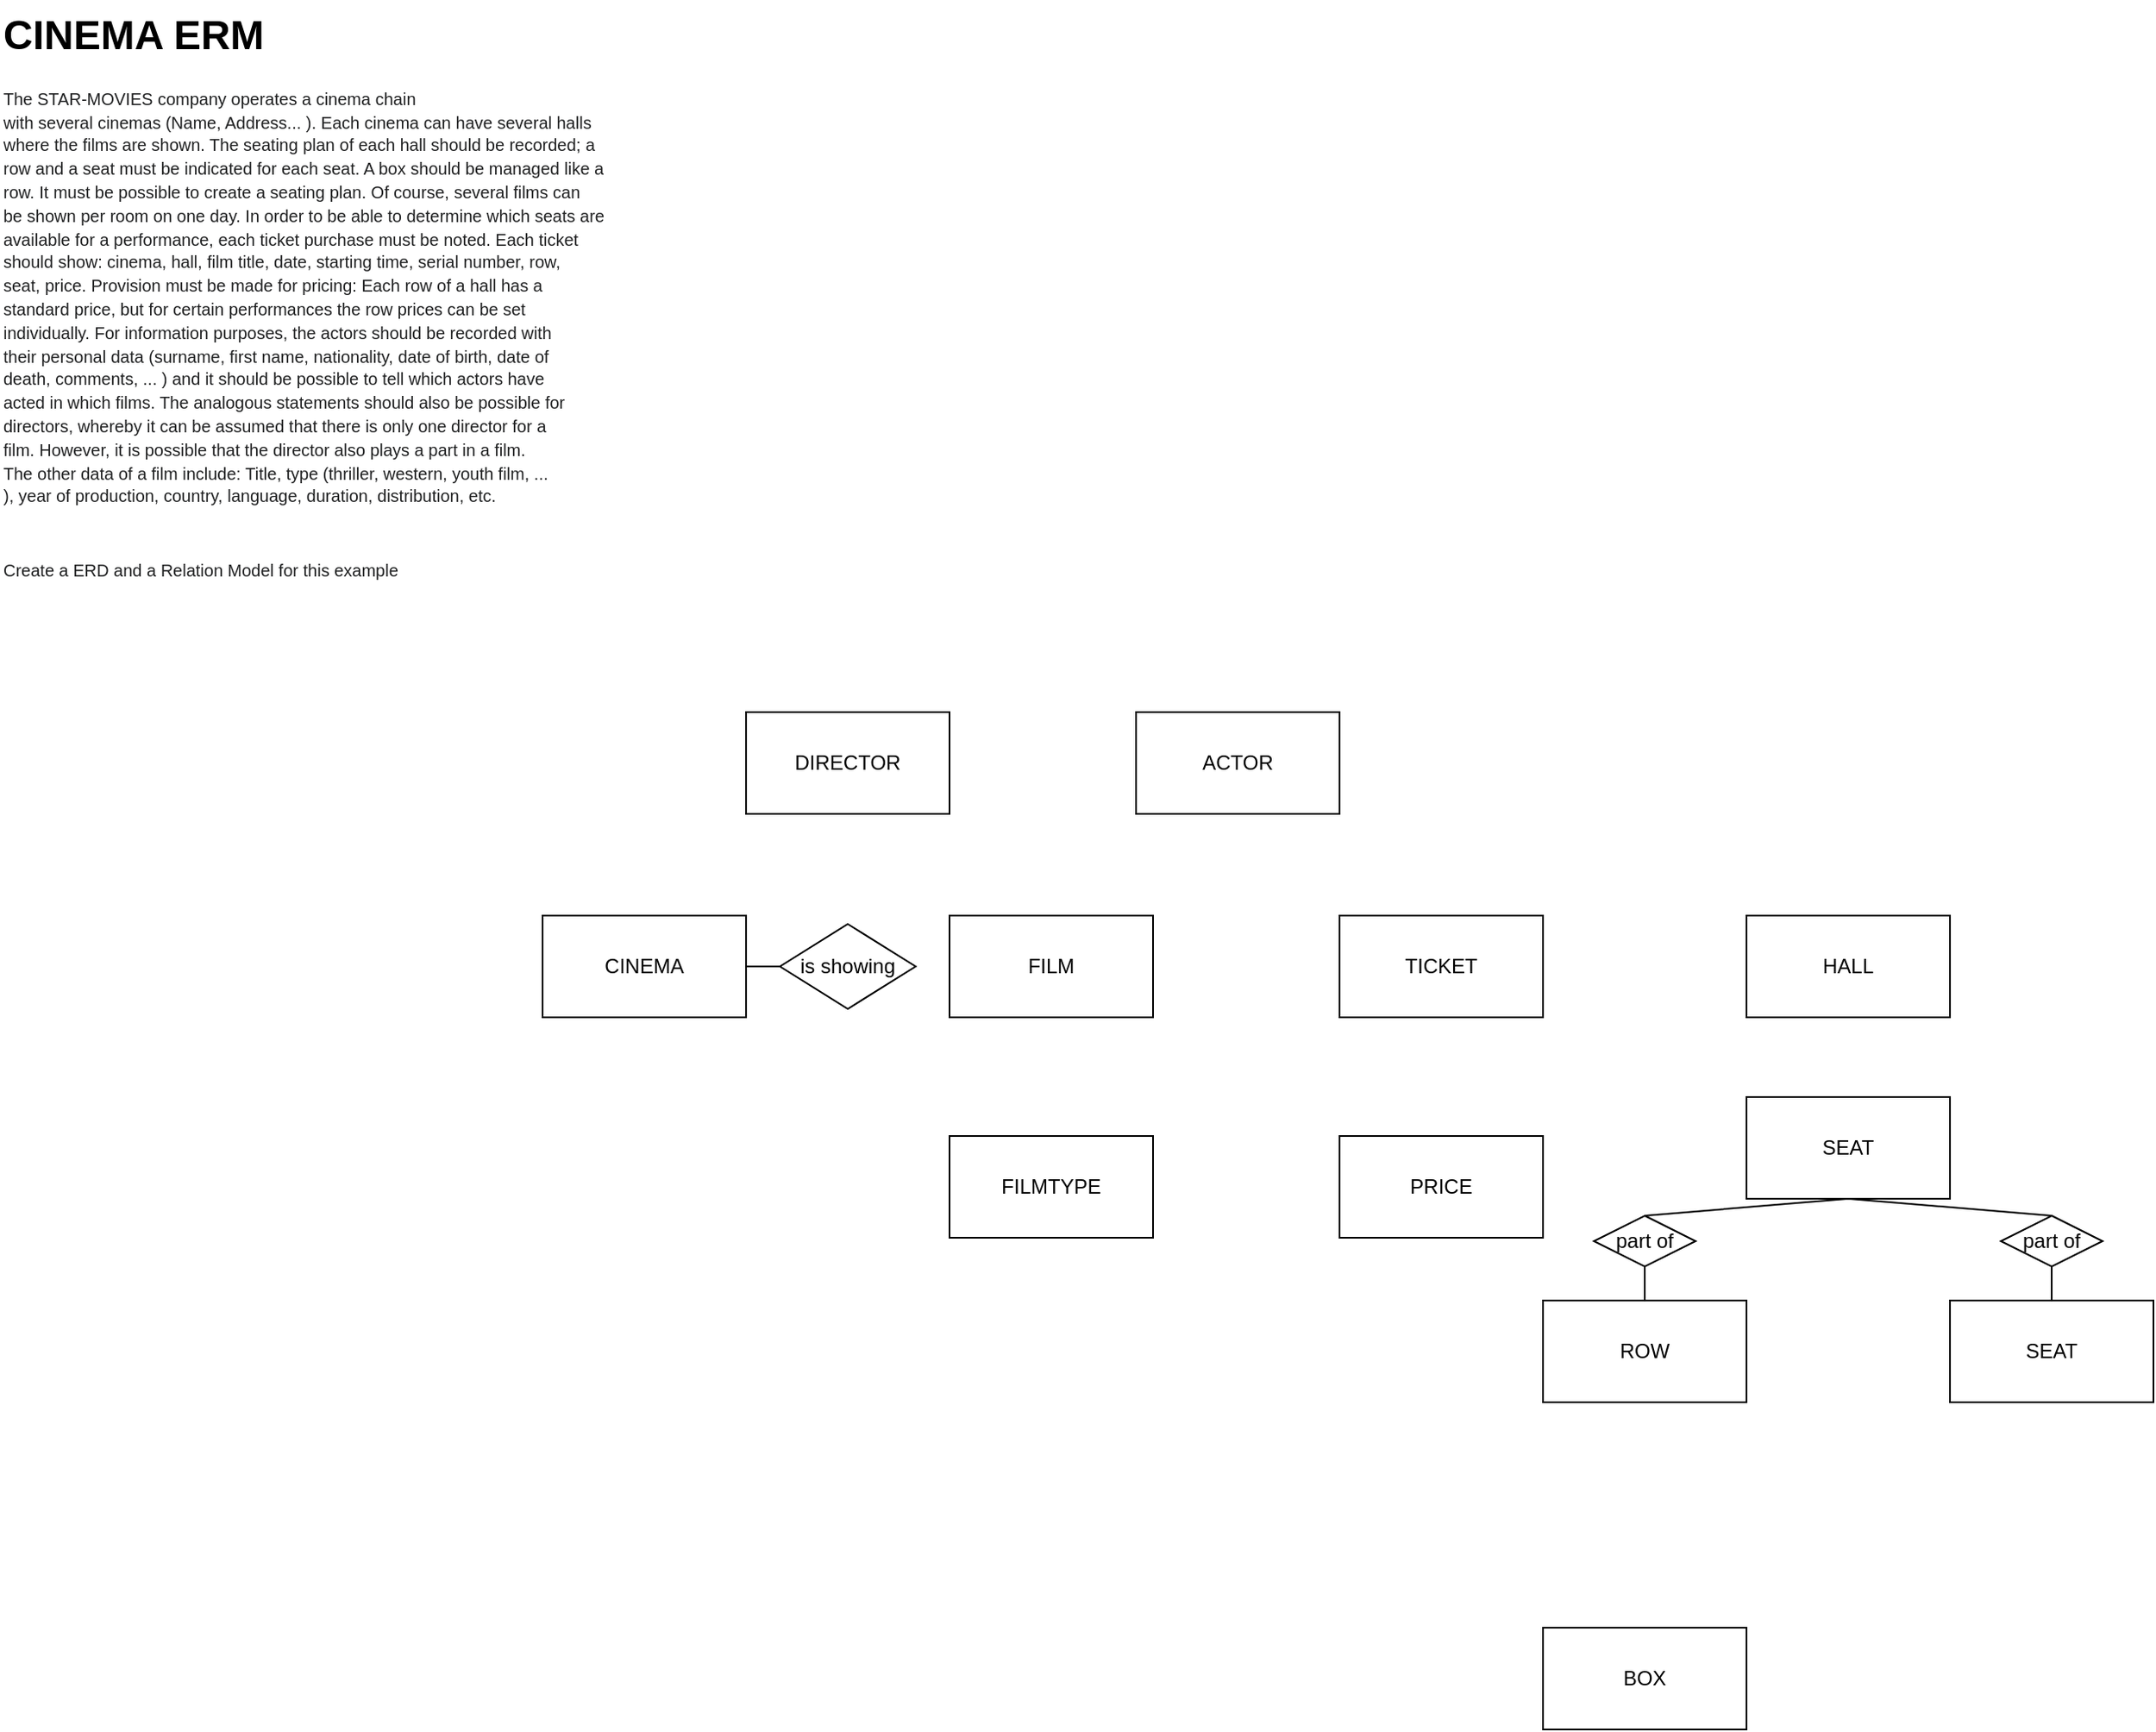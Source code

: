<mxfile version="24.7.6">
  <diagram name="Seite-1" id="-tbs9R99MU5sMYvW19ob">
    <mxGraphModel dx="1727" dy="949" grid="1" gridSize="10" guides="1" tooltips="1" connect="1" arrows="1" fold="1" page="1" pageScale="1" pageWidth="1169" pageHeight="827" math="0" shadow="0">
      <root>
        <mxCell id="0" />
        <mxCell id="1" parent="0" />
        <mxCell id="GuMBQw5mWaE-lglOih7J-1" value="&lt;h1 style=&quot;margin-top: 0px;&quot;&gt;CINEMA ERM&lt;/h1&gt;&lt;p style=&quot;margin-top:6.0pt;margin-right:0cm;margin-bottom:6.0pt;&lt;br/&gt;margin-left:0cm;text-align:justify;line-height:115%&quot; class=&quot;MsoNormal&quot;&gt;&lt;span style=&quot;line-height: 115%; font-family: Arial, sans-serif; color: rgb(32, 33, 34);&quot; lang=&quot;EN-US&quot;&gt;&lt;font style=&quot;font-size: 10px;&quot;&gt;The STAR-MOVIES company operates a cinema chain&lt;br&gt;with several cinemas (Name, Address... ). Each cinema can have several halls&lt;br&gt;where the films are shown. The seating plan of each hall should be recorded; a&lt;br&gt;row and a seat must be indicated for each seat. A box should be managed like a&lt;br&gt;row. It must be possible to create a seating plan. Of course, several films can&lt;br&gt;be shown per room on one day. In order to be able to determine which seats are&lt;br&gt;available for a performance, each ticket purchase must be noted. Each ticket&lt;br&gt;should show: cinema, hall, film title, date, starting time, serial number, row,&lt;br&gt;seat, price. Provision must be made for pricing: Each row of a hall has a&lt;br&gt;standard price, but for certain performances the row prices can be set&lt;br&gt;individually. For information purposes, the actors should be recorded with&lt;br&gt;their personal data (surname, first name, nationality, date of birth, date of&lt;br&gt;death, comments, ... ) and it should be possible to tell which actors have&lt;br&gt;acted in which films. The analogous statements should also be possible for&lt;br&gt;directors, whereby it can be assumed that there is only one director for a&lt;br&gt;film. However, it is possible that the director also plays a part in a film.&lt;br&gt;The other data of a film include: Title, type (thriller, western, youth film, ...&lt;br&gt;), year of production, country, language, duration, distribution, etc.&lt;/font&gt;&lt;/span&gt;&lt;/p&gt;&lt;p style=&quot;margin-top:6.0pt;margin-right:0cm;margin-bottom:6.0pt;&lt;br/&gt;margin-left:0cm;text-align:justify;line-height:115%&quot; class=&quot;MsoNormal&quot;&gt;&lt;span style=&quot;line-height: 115%; font-family: Arial, sans-serif; color: rgb(32, 33, 34);&quot; lang=&quot;EN-US&quot;&gt;&lt;font style=&quot;font-size: 10px;&quot;&gt;&lt;br&gt;&lt;/font&gt;&lt;/span&gt;&lt;/p&gt;&lt;p style=&quot;margin-top:6.0pt;margin-right:0cm;margin-bottom:6.0pt;&lt;br/&gt;margin-left:0cm;text-align:justify;line-height:115%&quot; class=&quot;MsoNormal&quot;&gt;&lt;span style=&quot;line-height: 115%; font-family: Arial, sans-serif; color: rgb(32, 33, 34);&quot; lang=&quot;EN-US&quot;&gt;&lt;font style=&quot;font-size: 10px;&quot;&gt;Create a ERD and a Relation Model for this example&lt;/font&gt;&lt;/span&gt;&lt;/p&gt;" style="text;html=1;whiteSpace=wrap;overflow=hidden;rounded=0;" vertex="1" parent="1">
          <mxGeometry width="360" height="350" as="geometry" />
        </mxCell>
        <mxCell id="GuMBQw5mWaE-lglOih7J-2" value="CINEMA" style="rounded=0;whiteSpace=wrap;html=1;" vertex="1" parent="1">
          <mxGeometry x="320" y="540" width="120" height="60" as="geometry" />
        </mxCell>
        <mxCell id="GuMBQw5mWaE-lglOih7J-3" value="HALL" style="rounded=0;whiteSpace=wrap;html=1;" vertex="1" parent="1">
          <mxGeometry x="1030" y="540" width="120" height="60" as="geometry" />
        </mxCell>
        <mxCell id="GuMBQw5mWaE-lglOih7J-4" value="SEAT" style="rounded=0;whiteSpace=wrap;html=1;" vertex="1" parent="1">
          <mxGeometry x="1030" y="647" width="120" height="60" as="geometry" />
        </mxCell>
        <mxCell id="GuMBQw5mWaE-lglOih7J-5" value="ROW" style="rounded=0;whiteSpace=wrap;html=1;" vertex="1" parent="1">
          <mxGeometry x="910" y="767" width="120" height="60" as="geometry" />
        </mxCell>
        <mxCell id="GuMBQw5mWaE-lglOih7J-6" value="SEAT" style="rounded=0;whiteSpace=wrap;html=1;" vertex="1" parent="1">
          <mxGeometry x="1150" y="767" width="120" height="60" as="geometry" />
        </mxCell>
        <mxCell id="GuMBQw5mWaE-lglOih7J-8" value="part of" style="rhombus;whiteSpace=wrap;html=1;" vertex="1" parent="1">
          <mxGeometry x="940" y="717" width="60" height="30" as="geometry" />
        </mxCell>
        <mxCell id="GuMBQw5mWaE-lglOih7J-9" value="part of" style="rhombus;whiteSpace=wrap;html=1;" vertex="1" parent="1">
          <mxGeometry x="1180" y="717" width="60" height="30" as="geometry" />
        </mxCell>
        <mxCell id="GuMBQw5mWaE-lglOih7J-10" value="" style="endArrow=none;html=1;rounded=0;entryX=0.5;entryY=1;entryDx=0;entryDy=0;exitX=0.5;exitY=0;exitDx=0;exitDy=0;" edge="1" parent="1" source="GuMBQw5mWaE-lglOih7J-5" target="GuMBQw5mWaE-lglOih7J-8">
          <mxGeometry width="50" height="50" relative="1" as="geometry">
            <mxPoint x="1130" y="907" as="sourcePoint" />
            <mxPoint x="1180" y="857" as="targetPoint" />
          </mxGeometry>
        </mxCell>
        <mxCell id="GuMBQw5mWaE-lglOih7J-11" value="" style="endArrow=none;html=1;rounded=0;entryX=0.5;entryY=1;entryDx=0;entryDy=0;exitX=0.5;exitY=0;exitDx=0;exitDy=0;" edge="1" parent="1" source="GuMBQw5mWaE-lglOih7J-6" target="GuMBQw5mWaE-lglOih7J-9">
          <mxGeometry width="50" height="50" relative="1" as="geometry">
            <mxPoint x="1190" y="807" as="sourcePoint" />
            <mxPoint x="1240" y="757" as="targetPoint" />
          </mxGeometry>
        </mxCell>
        <mxCell id="GuMBQw5mWaE-lglOih7J-13" value="" style="endArrow=none;html=1;rounded=0;exitX=0.5;exitY=0;exitDx=0;exitDy=0;entryX=0.5;entryY=0;entryDx=0;entryDy=0;" edge="1" parent="1" source="GuMBQw5mWaE-lglOih7J-8" target="GuMBQw5mWaE-lglOih7J-9">
          <mxGeometry width="50" height="50" relative="1" as="geometry">
            <mxPoint x="1130" y="907" as="sourcePoint" />
            <mxPoint x="1180" y="857" as="targetPoint" />
            <Array as="points">
              <mxPoint x="1090" y="707" />
            </Array>
          </mxGeometry>
        </mxCell>
        <mxCell id="GuMBQw5mWaE-lglOih7J-14" value="is showing" style="rhombus;whiteSpace=wrap;html=1;" vertex="1" parent="1">
          <mxGeometry x="460" y="545" width="80" height="50" as="geometry" />
        </mxCell>
        <mxCell id="GuMBQw5mWaE-lglOih7J-15" value="" style="endArrow=none;html=1;rounded=0;exitX=1;exitY=0.5;exitDx=0;exitDy=0;entryX=0;entryY=0.5;entryDx=0;entryDy=0;" edge="1" parent="1" source="GuMBQw5mWaE-lglOih7J-2" target="GuMBQw5mWaE-lglOih7J-14">
          <mxGeometry width="50" height="50" relative="1" as="geometry">
            <mxPoint x="440" y="520" as="sourcePoint" />
            <mxPoint x="490" y="470" as="targetPoint" />
          </mxGeometry>
        </mxCell>
        <mxCell id="GuMBQw5mWaE-lglOih7J-17" value="BOX" style="rounded=0;whiteSpace=wrap;html=1;" vertex="1" parent="1">
          <mxGeometry x="910" y="960" width="120" height="60" as="geometry" />
        </mxCell>
        <mxCell id="GuMBQw5mWaE-lglOih7J-18" value="FILM" style="rounded=0;whiteSpace=wrap;html=1;" vertex="1" parent="1">
          <mxGeometry x="560" y="540" width="120" height="60" as="geometry" />
        </mxCell>
        <mxCell id="GuMBQw5mWaE-lglOih7J-19" value="ACTOR" style="rounded=0;whiteSpace=wrap;html=1;" vertex="1" parent="1">
          <mxGeometry x="670" y="420" width="120" height="60" as="geometry" />
        </mxCell>
        <mxCell id="GuMBQw5mWaE-lglOih7J-20" value="DIRECTOR" style="rounded=0;whiteSpace=wrap;html=1;" vertex="1" parent="1">
          <mxGeometry x="440" y="420" width="120" height="60" as="geometry" />
        </mxCell>
        <mxCell id="GuMBQw5mWaE-lglOih7J-21" value="PRICE" style="rounded=0;whiteSpace=wrap;html=1;" vertex="1" parent="1">
          <mxGeometry x="790" y="670" width="120" height="60" as="geometry" />
        </mxCell>
        <mxCell id="GuMBQw5mWaE-lglOih7J-22" value="TICKET" style="whiteSpace=wrap;html=1;" vertex="1" parent="1">
          <mxGeometry x="790" y="540" width="120" height="60" as="geometry" />
        </mxCell>
        <mxCell id="GuMBQw5mWaE-lglOih7J-23" value="FILMTYPE" style="whiteSpace=wrap;html=1;" vertex="1" parent="1">
          <mxGeometry x="560" y="670" width="120" height="60" as="geometry" />
        </mxCell>
      </root>
    </mxGraphModel>
  </diagram>
</mxfile>
